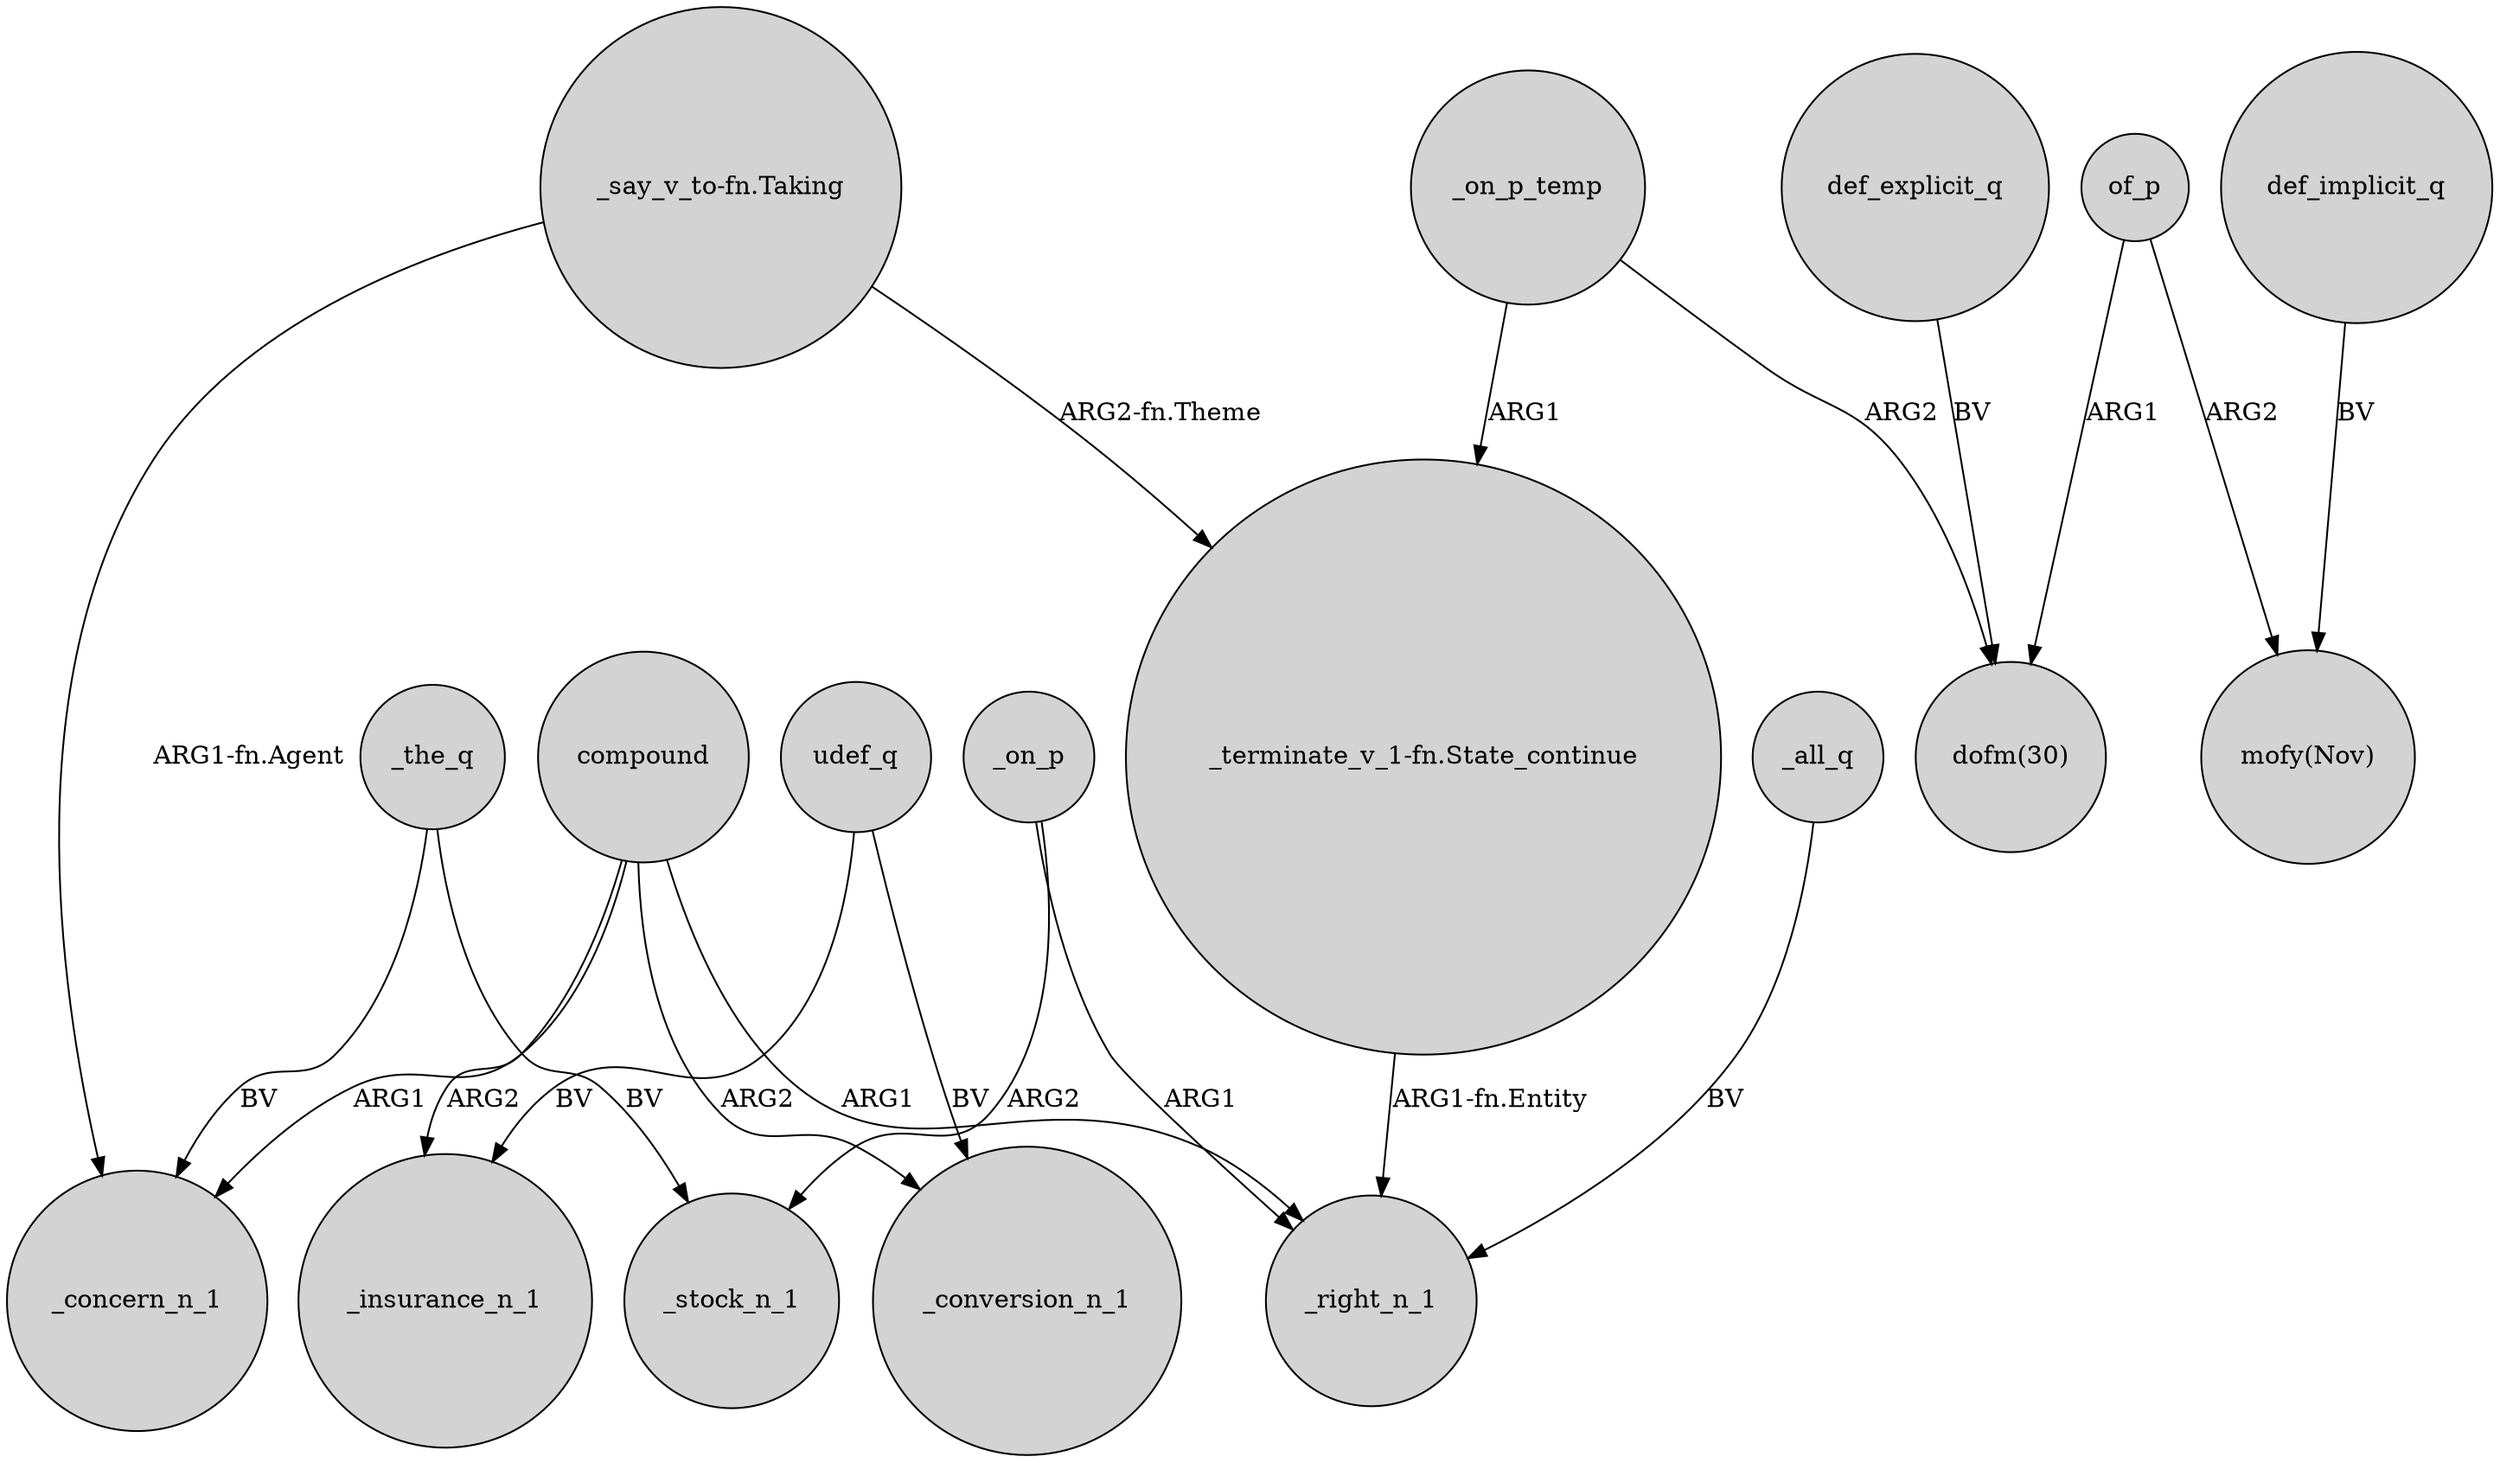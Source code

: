 digraph {
	node [shape=circle style=filled]
	"_say_v_to-fn.Taking" -> _concern_n_1 [label="ARG1-fn.Agent"]
	udef_q -> _insurance_n_1 [label=BV]
	compound -> _conversion_n_1 [label=ARG2]
	of_p -> "mofy(Nov)" [label=ARG2]
	"_say_v_to-fn.Taking" -> "_terminate_v_1-fn.State_continue" [label="ARG2-fn.Theme"]
	compound -> _right_n_1 [label=ARG1]
	_on_p -> _stock_n_1 [label=ARG2]
	def_explicit_q -> "dofm(30)" [label=BV]
	_the_q -> _concern_n_1 [label=BV]
	_all_q -> _right_n_1 [label=BV]
	_on_p -> _right_n_1 [label=ARG1]
	_the_q -> _stock_n_1 [label=BV]
	udef_q -> _conversion_n_1 [label=BV]
	_on_p_temp -> "dofm(30)" [label=ARG2]
	_on_p_temp -> "_terminate_v_1-fn.State_continue" [label=ARG1]
	compound -> _concern_n_1 [label=ARG1]
	compound -> _insurance_n_1 [label=ARG2]
	of_p -> "dofm(30)" [label=ARG1]
	def_implicit_q -> "mofy(Nov)" [label=BV]
	"_terminate_v_1-fn.State_continue" -> _right_n_1 [label="ARG1-fn.Entity"]
}
